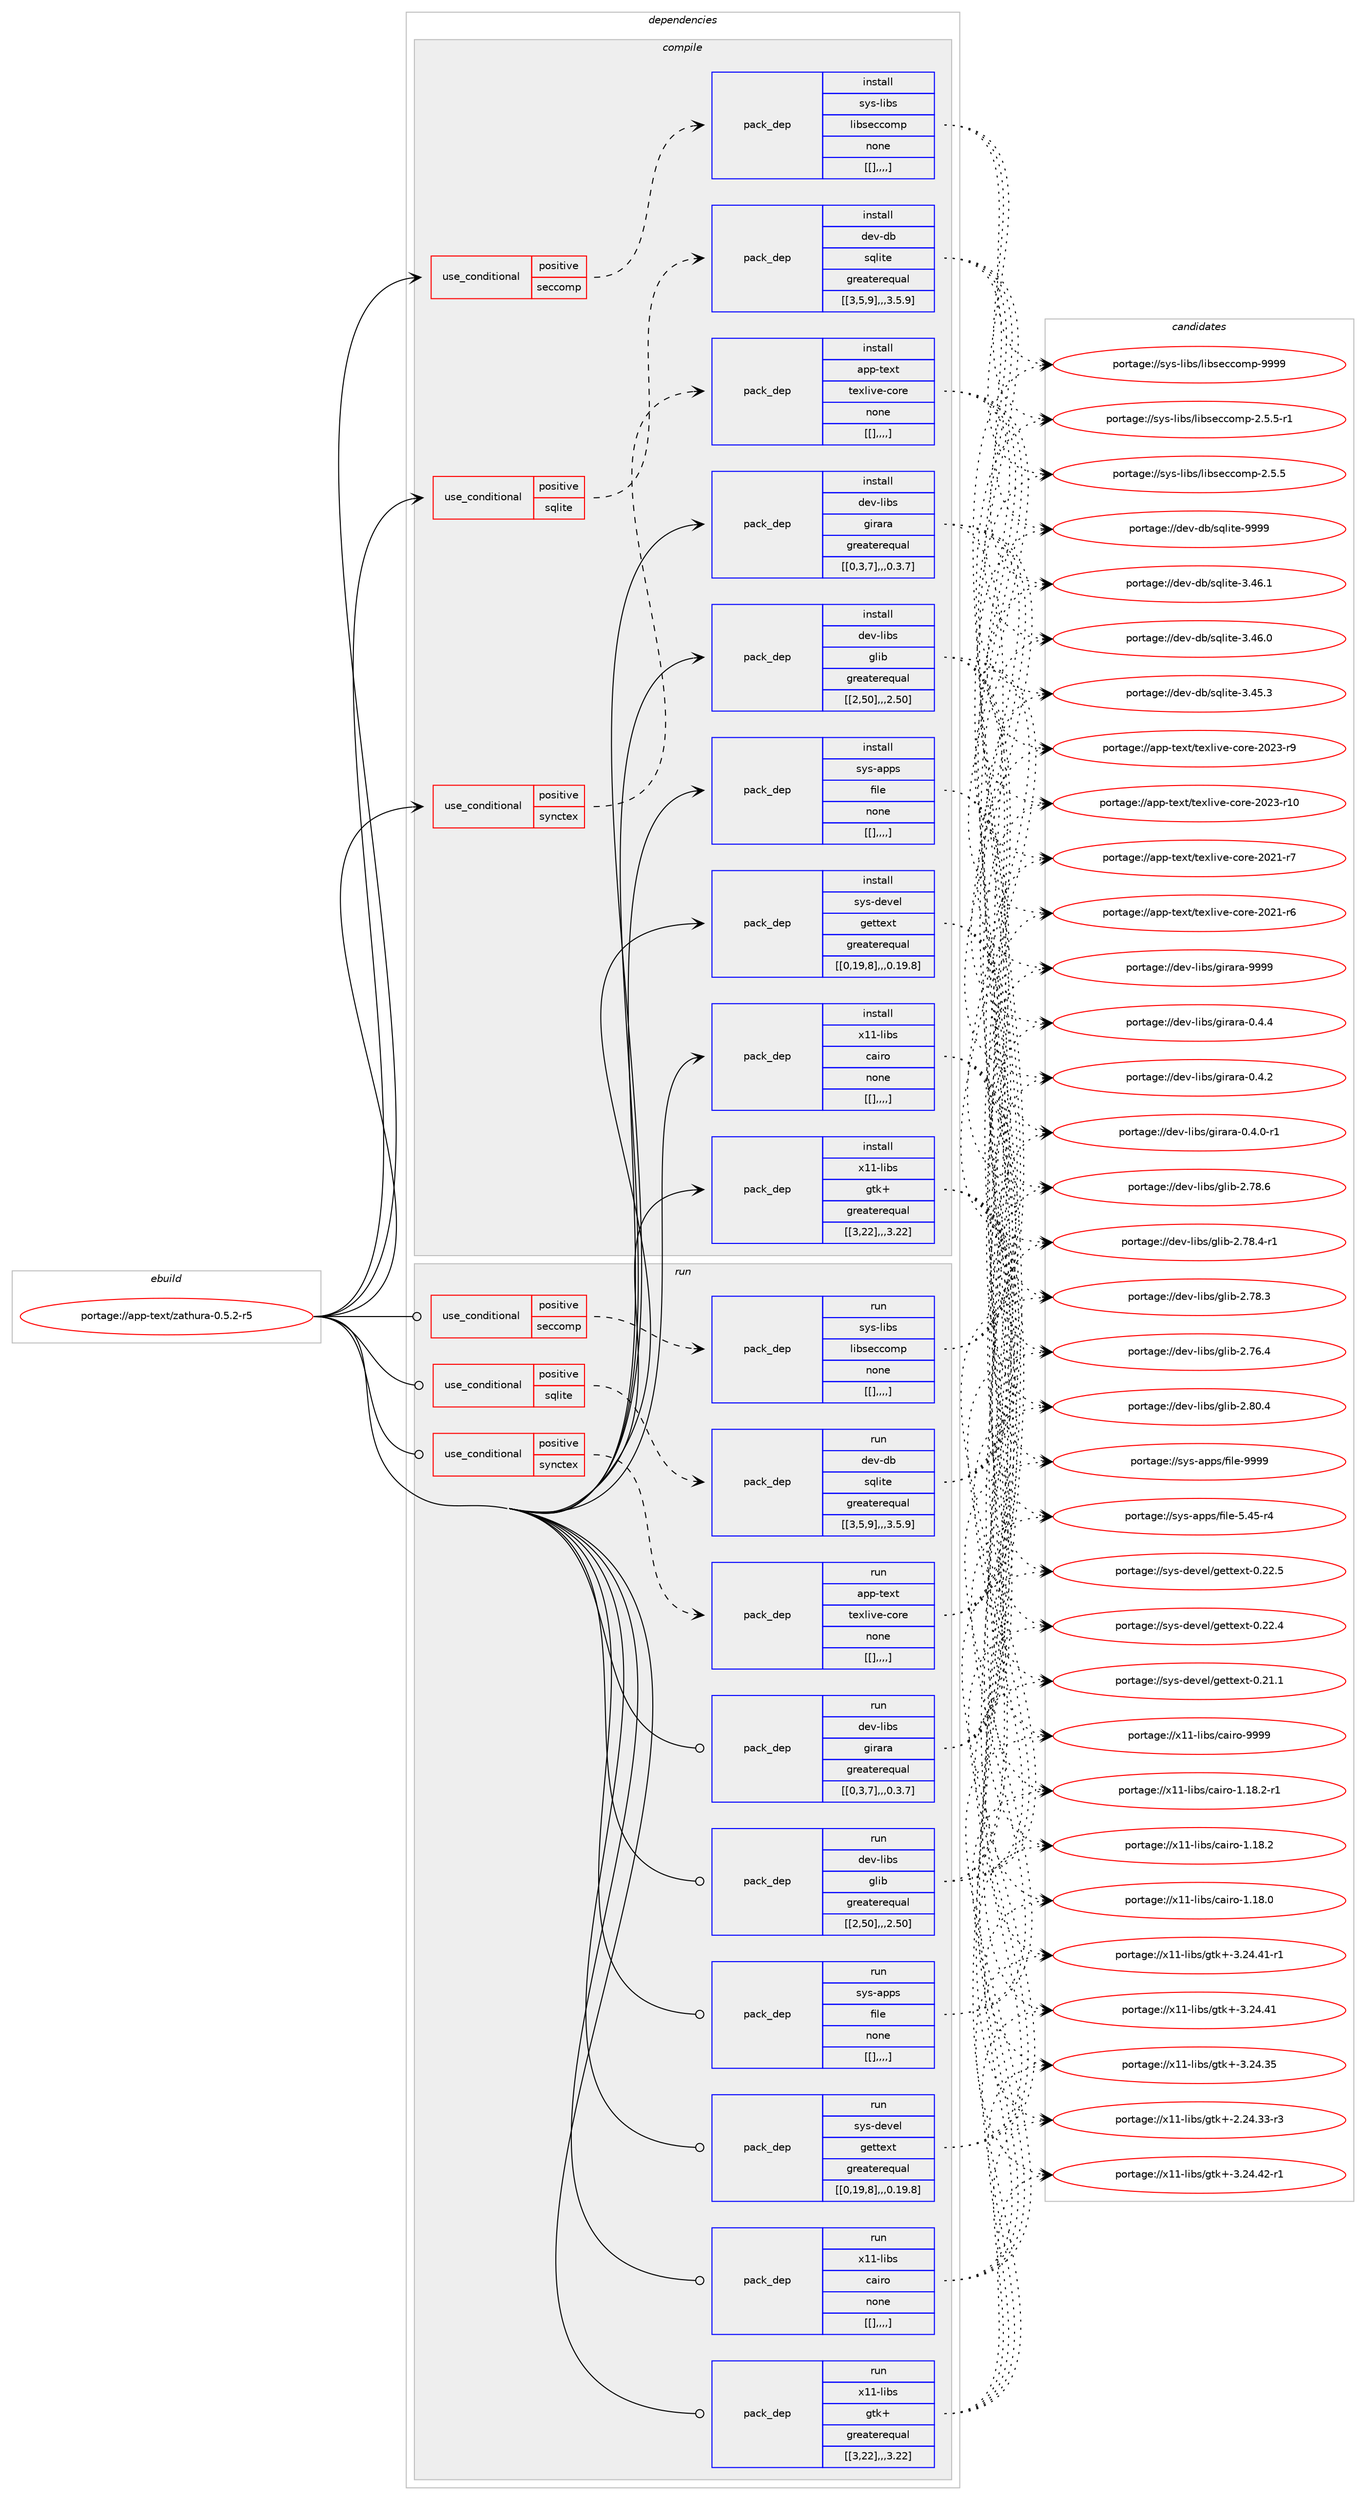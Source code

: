 digraph prolog {

# *************
# Graph options
# *************

newrank=true;
concentrate=true;
compound=true;
graph [rankdir=LR,fontname=Helvetica,fontsize=10,ranksep=1.5];#, ranksep=2.5, nodesep=0.2];
edge  [arrowhead=vee];
node  [fontname=Helvetica,fontsize=10];

# **********
# The ebuild
# **********

subgraph cluster_leftcol {
color=gray;
label=<<i>ebuild</i>>;
id [label="portage://app-text/zathura-0.5.2-r5", color=red, width=4, href="../app-text/zathura-0.5.2-r5.svg"];
}

# ****************
# The dependencies
# ****************

subgraph cluster_midcol {
color=gray;
label=<<i>dependencies</i>>;
subgraph cluster_compile {
fillcolor="#eeeeee";
style=filled;
label=<<i>compile</i>>;
subgraph cond16576 {
dependency60378 [label=<<TABLE BORDER="0" CELLBORDER="1" CELLSPACING="0" CELLPADDING="4"><TR><TD ROWSPAN="3" CELLPADDING="10">use_conditional</TD></TR><TR><TD>positive</TD></TR><TR><TD>seccomp</TD></TR></TABLE>>, shape=none, color=red];
subgraph pack43287 {
dependency60379 [label=<<TABLE BORDER="0" CELLBORDER="1" CELLSPACING="0" CELLPADDING="4" WIDTH="220"><TR><TD ROWSPAN="6" CELLPADDING="30">pack_dep</TD></TR><TR><TD WIDTH="110">install</TD></TR><TR><TD>sys-libs</TD></TR><TR><TD>libseccomp</TD></TR><TR><TD>none</TD></TR><TR><TD>[[],,,,]</TD></TR></TABLE>>, shape=none, color=blue];
}
dependency60378:e -> dependency60379:w [weight=20,style="dashed",arrowhead="vee"];
}
id:e -> dependency60378:w [weight=20,style="solid",arrowhead="vee"];
subgraph cond16577 {
dependency60380 [label=<<TABLE BORDER="0" CELLBORDER="1" CELLSPACING="0" CELLPADDING="4"><TR><TD ROWSPAN="3" CELLPADDING="10">use_conditional</TD></TR><TR><TD>positive</TD></TR><TR><TD>sqlite</TD></TR></TABLE>>, shape=none, color=red];
subgraph pack43288 {
dependency60381 [label=<<TABLE BORDER="0" CELLBORDER="1" CELLSPACING="0" CELLPADDING="4" WIDTH="220"><TR><TD ROWSPAN="6" CELLPADDING="30">pack_dep</TD></TR><TR><TD WIDTH="110">install</TD></TR><TR><TD>dev-db</TD></TR><TR><TD>sqlite</TD></TR><TR><TD>greaterequal</TD></TR><TR><TD>[[3,5,9],,,3.5.9]</TD></TR></TABLE>>, shape=none, color=blue];
}
dependency60380:e -> dependency60381:w [weight=20,style="dashed",arrowhead="vee"];
}
id:e -> dependency60380:w [weight=20,style="solid",arrowhead="vee"];
subgraph cond16578 {
dependency60382 [label=<<TABLE BORDER="0" CELLBORDER="1" CELLSPACING="0" CELLPADDING="4"><TR><TD ROWSPAN="3" CELLPADDING="10">use_conditional</TD></TR><TR><TD>positive</TD></TR><TR><TD>synctex</TD></TR></TABLE>>, shape=none, color=red];
subgraph pack43289 {
dependency60383 [label=<<TABLE BORDER="0" CELLBORDER="1" CELLSPACING="0" CELLPADDING="4" WIDTH="220"><TR><TD ROWSPAN="6" CELLPADDING="30">pack_dep</TD></TR><TR><TD WIDTH="110">install</TD></TR><TR><TD>app-text</TD></TR><TR><TD>texlive-core</TD></TR><TR><TD>none</TD></TR><TR><TD>[[],,,,]</TD></TR></TABLE>>, shape=none, color=blue];
}
dependency60382:e -> dependency60383:w [weight=20,style="dashed",arrowhead="vee"];
}
id:e -> dependency60382:w [weight=20,style="solid",arrowhead="vee"];
subgraph pack43290 {
dependency60384 [label=<<TABLE BORDER="0" CELLBORDER="1" CELLSPACING="0" CELLPADDING="4" WIDTH="220"><TR><TD ROWSPAN="6" CELLPADDING="30">pack_dep</TD></TR><TR><TD WIDTH="110">install</TD></TR><TR><TD>dev-libs</TD></TR><TR><TD>girara</TD></TR><TR><TD>greaterequal</TD></TR><TR><TD>[[0,3,7],,,0.3.7]</TD></TR></TABLE>>, shape=none, color=blue];
}
id:e -> dependency60384:w [weight=20,style="solid",arrowhead="vee"];
subgraph pack43291 {
dependency60385 [label=<<TABLE BORDER="0" CELLBORDER="1" CELLSPACING="0" CELLPADDING="4" WIDTH="220"><TR><TD ROWSPAN="6" CELLPADDING="30">pack_dep</TD></TR><TR><TD WIDTH="110">install</TD></TR><TR><TD>dev-libs</TD></TR><TR><TD>glib</TD></TR><TR><TD>greaterequal</TD></TR><TR><TD>[[2,50],,,2.50]</TD></TR></TABLE>>, shape=none, color=blue];
}
id:e -> dependency60385:w [weight=20,style="solid",arrowhead="vee"];
subgraph pack43292 {
dependency60386 [label=<<TABLE BORDER="0" CELLBORDER="1" CELLSPACING="0" CELLPADDING="4" WIDTH="220"><TR><TD ROWSPAN="6" CELLPADDING="30">pack_dep</TD></TR><TR><TD WIDTH="110">install</TD></TR><TR><TD>sys-apps</TD></TR><TR><TD>file</TD></TR><TR><TD>none</TD></TR><TR><TD>[[],,,,]</TD></TR></TABLE>>, shape=none, color=blue];
}
id:e -> dependency60386:w [weight=20,style="solid",arrowhead="vee"];
subgraph pack43293 {
dependency60387 [label=<<TABLE BORDER="0" CELLBORDER="1" CELLSPACING="0" CELLPADDING="4" WIDTH="220"><TR><TD ROWSPAN="6" CELLPADDING="30">pack_dep</TD></TR><TR><TD WIDTH="110">install</TD></TR><TR><TD>sys-devel</TD></TR><TR><TD>gettext</TD></TR><TR><TD>greaterequal</TD></TR><TR><TD>[[0,19,8],,,0.19.8]</TD></TR></TABLE>>, shape=none, color=blue];
}
id:e -> dependency60387:w [weight=20,style="solid",arrowhead="vee"];
subgraph pack43294 {
dependency60388 [label=<<TABLE BORDER="0" CELLBORDER="1" CELLSPACING="0" CELLPADDING="4" WIDTH="220"><TR><TD ROWSPAN="6" CELLPADDING="30">pack_dep</TD></TR><TR><TD WIDTH="110">install</TD></TR><TR><TD>x11-libs</TD></TR><TR><TD>cairo</TD></TR><TR><TD>none</TD></TR><TR><TD>[[],,,,]</TD></TR></TABLE>>, shape=none, color=blue];
}
id:e -> dependency60388:w [weight=20,style="solid",arrowhead="vee"];
subgraph pack43295 {
dependency60389 [label=<<TABLE BORDER="0" CELLBORDER="1" CELLSPACING="0" CELLPADDING="4" WIDTH="220"><TR><TD ROWSPAN="6" CELLPADDING="30">pack_dep</TD></TR><TR><TD WIDTH="110">install</TD></TR><TR><TD>x11-libs</TD></TR><TR><TD>gtk+</TD></TR><TR><TD>greaterequal</TD></TR><TR><TD>[[3,22],,,3.22]</TD></TR></TABLE>>, shape=none, color=blue];
}
id:e -> dependency60389:w [weight=20,style="solid",arrowhead="vee"];
}
subgraph cluster_compileandrun {
fillcolor="#eeeeee";
style=filled;
label=<<i>compile and run</i>>;
}
subgraph cluster_run {
fillcolor="#eeeeee";
style=filled;
label=<<i>run</i>>;
subgraph cond16579 {
dependency60390 [label=<<TABLE BORDER="0" CELLBORDER="1" CELLSPACING="0" CELLPADDING="4"><TR><TD ROWSPAN="3" CELLPADDING="10">use_conditional</TD></TR><TR><TD>positive</TD></TR><TR><TD>seccomp</TD></TR></TABLE>>, shape=none, color=red];
subgraph pack43296 {
dependency60391 [label=<<TABLE BORDER="0" CELLBORDER="1" CELLSPACING="0" CELLPADDING="4" WIDTH="220"><TR><TD ROWSPAN="6" CELLPADDING="30">pack_dep</TD></TR><TR><TD WIDTH="110">run</TD></TR><TR><TD>sys-libs</TD></TR><TR><TD>libseccomp</TD></TR><TR><TD>none</TD></TR><TR><TD>[[],,,,]</TD></TR></TABLE>>, shape=none, color=blue];
}
dependency60390:e -> dependency60391:w [weight=20,style="dashed",arrowhead="vee"];
}
id:e -> dependency60390:w [weight=20,style="solid",arrowhead="odot"];
subgraph cond16580 {
dependency60392 [label=<<TABLE BORDER="0" CELLBORDER="1" CELLSPACING="0" CELLPADDING="4"><TR><TD ROWSPAN="3" CELLPADDING="10">use_conditional</TD></TR><TR><TD>positive</TD></TR><TR><TD>sqlite</TD></TR></TABLE>>, shape=none, color=red];
subgraph pack43297 {
dependency60393 [label=<<TABLE BORDER="0" CELLBORDER="1" CELLSPACING="0" CELLPADDING="4" WIDTH="220"><TR><TD ROWSPAN="6" CELLPADDING="30">pack_dep</TD></TR><TR><TD WIDTH="110">run</TD></TR><TR><TD>dev-db</TD></TR><TR><TD>sqlite</TD></TR><TR><TD>greaterequal</TD></TR><TR><TD>[[3,5,9],,,3.5.9]</TD></TR></TABLE>>, shape=none, color=blue];
}
dependency60392:e -> dependency60393:w [weight=20,style="dashed",arrowhead="vee"];
}
id:e -> dependency60392:w [weight=20,style="solid",arrowhead="odot"];
subgraph cond16581 {
dependency60394 [label=<<TABLE BORDER="0" CELLBORDER="1" CELLSPACING="0" CELLPADDING="4"><TR><TD ROWSPAN="3" CELLPADDING="10">use_conditional</TD></TR><TR><TD>positive</TD></TR><TR><TD>synctex</TD></TR></TABLE>>, shape=none, color=red];
subgraph pack43298 {
dependency60395 [label=<<TABLE BORDER="0" CELLBORDER="1" CELLSPACING="0" CELLPADDING="4" WIDTH="220"><TR><TD ROWSPAN="6" CELLPADDING="30">pack_dep</TD></TR><TR><TD WIDTH="110">run</TD></TR><TR><TD>app-text</TD></TR><TR><TD>texlive-core</TD></TR><TR><TD>none</TD></TR><TR><TD>[[],,,,]</TD></TR></TABLE>>, shape=none, color=blue];
}
dependency60394:e -> dependency60395:w [weight=20,style="dashed",arrowhead="vee"];
}
id:e -> dependency60394:w [weight=20,style="solid",arrowhead="odot"];
subgraph pack43299 {
dependency60396 [label=<<TABLE BORDER="0" CELLBORDER="1" CELLSPACING="0" CELLPADDING="4" WIDTH="220"><TR><TD ROWSPAN="6" CELLPADDING="30">pack_dep</TD></TR><TR><TD WIDTH="110">run</TD></TR><TR><TD>dev-libs</TD></TR><TR><TD>girara</TD></TR><TR><TD>greaterequal</TD></TR><TR><TD>[[0,3,7],,,0.3.7]</TD></TR></TABLE>>, shape=none, color=blue];
}
id:e -> dependency60396:w [weight=20,style="solid",arrowhead="odot"];
subgraph pack43300 {
dependency60397 [label=<<TABLE BORDER="0" CELLBORDER="1" CELLSPACING="0" CELLPADDING="4" WIDTH="220"><TR><TD ROWSPAN="6" CELLPADDING="30">pack_dep</TD></TR><TR><TD WIDTH="110">run</TD></TR><TR><TD>dev-libs</TD></TR><TR><TD>glib</TD></TR><TR><TD>greaterequal</TD></TR><TR><TD>[[2,50],,,2.50]</TD></TR></TABLE>>, shape=none, color=blue];
}
id:e -> dependency60397:w [weight=20,style="solid",arrowhead="odot"];
subgraph pack43301 {
dependency60398 [label=<<TABLE BORDER="0" CELLBORDER="1" CELLSPACING="0" CELLPADDING="4" WIDTH="220"><TR><TD ROWSPAN="6" CELLPADDING="30">pack_dep</TD></TR><TR><TD WIDTH="110">run</TD></TR><TR><TD>sys-apps</TD></TR><TR><TD>file</TD></TR><TR><TD>none</TD></TR><TR><TD>[[],,,,]</TD></TR></TABLE>>, shape=none, color=blue];
}
id:e -> dependency60398:w [weight=20,style="solid",arrowhead="odot"];
subgraph pack43302 {
dependency60399 [label=<<TABLE BORDER="0" CELLBORDER="1" CELLSPACING="0" CELLPADDING="4" WIDTH="220"><TR><TD ROWSPAN="6" CELLPADDING="30">pack_dep</TD></TR><TR><TD WIDTH="110">run</TD></TR><TR><TD>sys-devel</TD></TR><TR><TD>gettext</TD></TR><TR><TD>greaterequal</TD></TR><TR><TD>[[0,19,8],,,0.19.8]</TD></TR></TABLE>>, shape=none, color=blue];
}
id:e -> dependency60399:w [weight=20,style="solid",arrowhead="odot"];
subgraph pack43303 {
dependency60400 [label=<<TABLE BORDER="0" CELLBORDER="1" CELLSPACING="0" CELLPADDING="4" WIDTH="220"><TR><TD ROWSPAN="6" CELLPADDING="30">pack_dep</TD></TR><TR><TD WIDTH="110">run</TD></TR><TR><TD>x11-libs</TD></TR><TR><TD>cairo</TD></TR><TR><TD>none</TD></TR><TR><TD>[[],,,,]</TD></TR></TABLE>>, shape=none, color=blue];
}
id:e -> dependency60400:w [weight=20,style="solid",arrowhead="odot"];
subgraph pack43304 {
dependency60401 [label=<<TABLE BORDER="0" CELLBORDER="1" CELLSPACING="0" CELLPADDING="4" WIDTH="220"><TR><TD ROWSPAN="6" CELLPADDING="30">pack_dep</TD></TR><TR><TD WIDTH="110">run</TD></TR><TR><TD>x11-libs</TD></TR><TR><TD>gtk+</TD></TR><TR><TD>greaterequal</TD></TR><TR><TD>[[3,22],,,3.22]</TD></TR></TABLE>>, shape=none, color=blue];
}
id:e -> dependency60401:w [weight=20,style="solid",arrowhead="odot"];
}
}

# **************
# The candidates
# **************

subgraph cluster_choices {
rank=same;
color=gray;
label=<<i>candidates</i>>;

subgraph choice43287 {
color=black;
nodesep=1;
choice1151211154510810598115471081059811510199991111091124557575757 [label="portage://sys-libs/libseccomp-9999", color=red, width=4,href="../sys-libs/libseccomp-9999.svg"];
choice1151211154510810598115471081059811510199991111091124550465346534511449 [label="portage://sys-libs/libseccomp-2.5.5-r1", color=red, width=4,href="../sys-libs/libseccomp-2.5.5-r1.svg"];
choice115121115451081059811547108105981151019999111109112455046534653 [label="portage://sys-libs/libseccomp-2.5.5", color=red, width=4,href="../sys-libs/libseccomp-2.5.5.svg"];
dependency60379:e -> choice1151211154510810598115471081059811510199991111091124557575757:w [style=dotted,weight="100"];
dependency60379:e -> choice1151211154510810598115471081059811510199991111091124550465346534511449:w [style=dotted,weight="100"];
dependency60379:e -> choice115121115451081059811547108105981151019999111109112455046534653:w [style=dotted,weight="100"];
}
subgraph choice43288 {
color=black;
nodesep=1;
choice1001011184510098471151131081051161014557575757 [label="portage://dev-db/sqlite-9999", color=red, width=4,href="../dev-db/sqlite-9999.svg"];
choice10010111845100984711511310810511610145514652544649 [label="portage://dev-db/sqlite-3.46.1", color=red, width=4,href="../dev-db/sqlite-3.46.1.svg"];
choice10010111845100984711511310810511610145514652544648 [label="portage://dev-db/sqlite-3.46.0", color=red, width=4,href="../dev-db/sqlite-3.46.0.svg"];
choice10010111845100984711511310810511610145514652534651 [label="portage://dev-db/sqlite-3.45.3", color=red, width=4,href="../dev-db/sqlite-3.45.3.svg"];
dependency60381:e -> choice1001011184510098471151131081051161014557575757:w [style=dotted,weight="100"];
dependency60381:e -> choice10010111845100984711511310810511610145514652544649:w [style=dotted,weight="100"];
dependency60381:e -> choice10010111845100984711511310810511610145514652544648:w [style=dotted,weight="100"];
dependency60381:e -> choice10010111845100984711511310810511610145514652534651:w [style=dotted,weight="100"];
}
subgraph choice43289 {
color=black;
nodesep=1;
choice971121124511610112011647116101120108105118101459911111410145504850514511457 [label="portage://app-text/texlive-core-2023-r9", color=red, width=4,href="../app-text/texlive-core-2023-r9.svg"];
choice97112112451161011201164711610112010810511810145991111141014550485051451144948 [label="portage://app-text/texlive-core-2023-r10", color=red, width=4,href="../app-text/texlive-core-2023-r10.svg"];
choice971121124511610112011647116101120108105118101459911111410145504850494511455 [label="portage://app-text/texlive-core-2021-r7", color=red, width=4,href="../app-text/texlive-core-2021-r7.svg"];
choice971121124511610112011647116101120108105118101459911111410145504850494511454 [label="portage://app-text/texlive-core-2021-r6", color=red, width=4,href="../app-text/texlive-core-2021-r6.svg"];
dependency60383:e -> choice971121124511610112011647116101120108105118101459911111410145504850514511457:w [style=dotted,weight="100"];
dependency60383:e -> choice97112112451161011201164711610112010810511810145991111141014550485051451144948:w [style=dotted,weight="100"];
dependency60383:e -> choice971121124511610112011647116101120108105118101459911111410145504850494511455:w [style=dotted,weight="100"];
dependency60383:e -> choice971121124511610112011647116101120108105118101459911111410145504850494511454:w [style=dotted,weight="100"];
}
subgraph choice43290 {
color=black;
nodesep=1;
choice10010111845108105981154710310511497114974557575757 [label="portage://dev-libs/girara-9999", color=red, width=4,href="../dev-libs/girara-9999.svg"];
choice1001011184510810598115471031051149711497454846524652 [label="portage://dev-libs/girara-0.4.4", color=red, width=4,href="../dev-libs/girara-0.4.4.svg"];
choice1001011184510810598115471031051149711497454846524650 [label="portage://dev-libs/girara-0.4.2", color=red, width=4,href="../dev-libs/girara-0.4.2.svg"];
choice10010111845108105981154710310511497114974548465246484511449 [label="portage://dev-libs/girara-0.4.0-r1", color=red, width=4,href="../dev-libs/girara-0.4.0-r1.svg"];
dependency60384:e -> choice10010111845108105981154710310511497114974557575757:w [style=dotted,weight="100"];
dependency60384:e -> choice1001011184510810598115471031051149711497454846524652:w [style=dotted,weight="100"];
dependency60384:e -> choice1001011184510810598115471031051149711497454846524650:w [style=dotted,weight="100"];
dependency60384:e -> choice10010111845108105981154710310511497114974548465246484511449:w [style=dotted,weight="100"];
}
subgraph choice43291 {
color=black;
nodesep=1;
choice1001011184510810598115471031081059845504656484652 [label="portage://dev-libs/glib-2.80.4", color=red, width=4,href="../dev-libs/glib-2.80.4.svg"];
choice1001011184510810598115471031081059845504655564654 [label="portage://dev-libs/glib-2.78.6", color=red, width=4,href="../dev-libs/glib-2.78.6.svg"];
choice10010111845108105981154710310810598455046555646524511449 [label="portage://dev-libs/glib-2.78.4-r1", color=red, width=4,href="../dev-libs/glib-2.78.4-r1.svg"];
choice1001011184510810598115471031081059845504655564651 [label="portage://dev-libs/glib-2.78.3", color=red, width=4,href="../dev-libs/glib-2.78.3.svg"];
choice1001011184510810598115471031081059845504655544652 [label="portage://dev-libs/glib-2.76.4", color=red, width=4,href="../dev-libs/glib-2.76.4.svg"];
dependency60385:e -> choice1001011184510810598115471031081059845504656484652:w [style=dotted,weight="100"];
dependency60385:e -> choice1001011184510810598115471031081059845504655564654:w [style=dotted,weight="100"];
dependency60385:e -> choice10010111845108105981154710310810598455046555646524511449:w [style=dotted,weight="100"];
dependency60385:e -> choice1001011184510810598115471031081059845504655564651:w [style=dotted,weight="100"];
dependency60385:e -> choice1001011184510810598115471031081059845504655544652:w [style=dotted,weight="100"];
}
subgraph choice43292 {
color=black;
nodesep=1;
choice1151211154597112112115471021051081014557575757 [label="portage://sys-apps/file-9999", color=red, width=4,href="../sys-apps/file-9999.svg"];
choice11512111545971121121154710210510810145534652534511452 [label="portage://sys-apps/file-5.45-r4", color=red, width=4,href="../sys-apps/file-5.45-r4.svg"];
dependency60386:e -> choice1151211154597112112115471021051081014557575757:w [style=dotted,weight="100"];
dependency60386:e -> choice11512111545971121121154710210510810145534652534511452:w [style=dotted,weight="100"];
}
subgraph choice43293 {
color=black;
nodesep=1;
choice115121115451001011181011084710310111611610112011645484650504653 [label="portage://sys-devel/gettext-0.22.5", color=red, width=4,href="../sys-devel/gettext-0.22.5.svg"];
choice115121115451001011181011084710310111611610112011645484650504652 [label="portage://sys-devel/gettext-0.22.4", color=red, width=4,href="../sys-devel/gettext-0.22.4.svg"];
choice115121115451001011181011084710310111611610112011645484650494649 [label="portage://sys-devel/gettext-0.21.1", color=red, width=4,href="../sys-devel/gettext-0.21.1.svg"];
dependency60387:e -> choice115121115451001011181011084710310111611610112011645484650504653:w [style=dotted,weight="100"];
dependency60387:e -> choice115121115451001011181011084710310111611610112011645484650504652:w [style=dotted,weight="100"];
dependency60387:e -> choice115121115451001011181011084710310111611610112011645484650494649:w [style=dotted,weight="100"];
}
subgraph choice43294 {
color=black;
nodesep=1;
choice120494945108105981154799971051141114557575757 [label="portage://x11-libs/cairo-9999", color=red, width=4,href="../x11-libs/cairo-9999.svg"];
choice12049494510810598115479997105114111454946495646504511449 [label="portage://x11-libs/cairo-1.18.2-r1", color=red, width=4,href="../x11-libs/cairo-1.18.2-r1.svg"];
choice1204949451081059811547999710511411145494649564650 [label="portage://x11-libs/cairo-1.18.2", color=red, width=4,href="../x11-libs/cairo-1.18.2.svg"];
choice1204949451081059811547999710511411145494649564648 [label="portage://x11-libs/cairo-1.18.0", color=red, width=4,href="../x11-libs/cairo-1.18.0.svg"];
dependency60388:e -> choice120494945108105981154799971051141114557575757:w [style=dotted,weight="100"];
dependency60388:e -> choice12049494510810598115479997105114111454946495646504511449:w [style=dotted,weight="100"];
dependency60388:e -> choice1204949451081059811547999710511411145494649564650:w [style=dotted,weight="100"];
dependency60388:e -> choice1204949451081059811547999710511411145494649564648:w [style=dotted,weight="100"];
}
subgraph choice43295 {
color=black;
nodesep=1;
choice12049494510810598115471031161074345514650524652504511449 [label="portage://x11-libs/gtk+-3.24.42-r1", color=red, width=4,href="../x11-libs/gtk+-3.24.42-r1.svg"];
choice12049494510810598115471031161074345514650524652494511449 [label="portage://x11-libs/gtk+-3.24.41-r1", color=red, width=4,href="../x11-libs/gtk+-3.24.41-r1.svg"];
choice1204949451081059811547103116107434551465052465249 [label="portage://x11-libs/gtk+-3.24.41", color=red, width=4,href="../x11-libs/gtk+-3.24.41.svg"];
choice1204949451081059811547103116107434551465052465153 [label="portage://x11-libs/gtk+-3.24.35", color=red, width=4,href="../x11-libs/gtk+-3.24.35.svg"];
choice12049494510810598115471031161074345504650524651514511451 [label="portage://x11-libs/gtk+-2.24.33-r3", color=red, width=4,href="../x11-libs/gtk+-2.24.33-r3.svg"];
dependency60389:e -> choice12049494510810598115471031161074345514650524652504511449:w [style=dotted,weight="100"];
dependency60389:e -> choice12049494510810598115471031161074345514650524652494511449:w [style=dotted,weight="100"];
dependency60389:e -> choice1204949451081059811547103116107434551465052465249:w [style=dotted,weight="100"];
dependency60389:e -> choice1204949451081059811547103116107434551465052465153:w [style=dotted,weight="100"];
dependency60389:e -> choice12049494510810598115471031161074345504650524651514511451:w [style=dotted,weight="100"];
}
subgraph choice43296 {
color=black;
nodesep=1;
choice1151211154510810598115471081059811510199991111091124557575757 [label="portage://sys-libs/libseccomp-9999", color=red, width=4,href="../sys-libs/libseccomp-9999.svg"];
choice1151211154510810598115471081059811510199991111091124550465346534511449 [label="portage://sys-libs/libseccomp-2.5.5-r1", color=red, width=4,href="../sys-libs/libseccomp-2.5.5-r1.svg"];
choice115121115451081059811547108105981151019999111109112455046534653 [label="portage://sys-libs/libseccomp-2.5.5", color=red, width=4,href="../sys-libs/libseccomp-2.5.5.svg"];
dependency60391:e -> choice1151211154510810598115471081059811510199991111091124557575757:w [style=dotted,weight="100"];
dependency60391:e -> choice1151211154510810598115471081059811510199991111091124550465346534511449:w [style=dotted,weight="100"];
dependency60391:e -> choice115121115451081059811547108105981151019999111109112455046534653:w [style=dotted,weight="100"];
}
subgraph choice43297 {
color=black;
nodesep=1;
choice1001011184510098471151131081051161014557575757 [label="portage://dev-db/sqlite-9999", color=red, width=4,href="../dev-db/sqlite-9999.svg"];
choice10010111845100984711511310810511610145514652544649 [label="portage://dev-db/sqlite-3.46.1", color=red, width=4,href="../dev-db/sqlite-3.46.1.svg"];
choice10010111845100984711511310810511610145514652544648 [label="portage://dev-db/sqlite-3.46.0", color=red, width=4,href="../dev-db/sqlite-3.46.0.svg"];
choice10010111845100984711511310810511610145514652534651 [label="portage://dev-db/sqlite-3.45.3", color=red, width=4,href="../dev-db/sqlite-3.45.3.svg"];
dependency60393:e -> choice1001011184510098471151131081051161014557575757:w [style=dotted,weight="100"];
dependency60393:e -> choice10010111845100984711511310810511610145514652544649:w [style=dotted,weight="100"];
dependency60393:e -> choice10010111845100984711511310810511610145514652544648:w [style=dotted,weight="100"];
dependency60393:e -> choice10010111845100984711511310810511610145514652534651:w [style=dotted,weight="100"];
}
subgraph choice43298 {
color=black;
nodesep=1;
choice971121124511610112011647116101120108105118101459911111410145504850514511457 [label="portage://app-text/texlive-core-2023-r9", color=red, width=4,href="../app-text/texlive-core-2023-r9.svg"];
choice97112112451161011201164711610112010810511810145991111141014550485051451144948 [label="portage://app-text/texlive-core-2023-r10", color=red, width=4,href="../app-text/texlive-core-2023-r10.svg"];
choice971121124511610112011647116101120108105118101459911111410145504850494511455 [label="portage://app-text/texlive-core-2021-r7", color=red, width=4,href="../app-text/texlive-core-2021-r7.svg"];
choice971121124511610112011647116101120108105118101459911111410145504850494511454 [label="portage://app-text/texlive-core-2021-r6", color=red, width=4,href="../app-text/texlive-core-2021-r6.svg"];
dependency60395:e -> choice971121124511610112011647116101120108105118101459911111410145504850514511457:w [style=dotted,weight="100"];
dependency60395:e -> choice97112112451161011201164711610112010810511810145991111141014550485051451144948:w [style=dotted,weight="100"];
dependency60395:e -> choice971121124511610112011647116101120108105118101459911111410145504850494511455:w [style=dotted,weight="100"];
dependency60395:e -> choice971121124511610112011647116101120108105118101459911111410145504850494511454:w [style=dotted,weight="100"];
}
subgraph choice43299 {
color=black;
nodesep=1;
choice10010111845108105981154710310511497114974557575757 [label="portage://dev-libs/girara-9999", color=red, width=4,href="../dev-libs/girara-9999.svg"];
choice1001011184510810598115471031051149711497454846524652 [label="portage://dev-libs/girara-0.4.4", color=red, width=4,href="../dev-libs/girara-0.4.4.svg"];
choice1001011184510810598115471031051149711497454846524650 [label="portage://dev-libs/girara-0.4.2", color=red, width=4,href="../dev-libs/girara-0.4.2.svg"];
choice10010111845108105981154710310511497114974548465246484511449 [label="portage://dev-libs/girara-0.4.0-r1", color=red, width=4,href="../dev-libs/girara-0.4.0-r1.svg"];
dependency60396:e -> choice10010111845108105981154710310511497114974557575757:w [style=dotted,weight="100"];
dependency60396:e -> choice1001011184510810598115471031051149711497454846524652:w [style=dotted,weight="100"];
dependency60396:e -> choice1001011184510810598115471031051149711497454846524650:w [style=dotted,weight="100"];
dependency60396:e -> choice10010111845108105981154710310511497114974548465246484511449:w [style=dotted,weight="100"];
}
subgraph choice43300 {
color=black;
nodesep=1;
choice1001011184510810598115471031081059845504656484652 [label="portage://dev-libs/glib-2.80.4", color=red, width=4,href="../dev-libs/glib-2.80.4.svg"];
choice1001011184510810598115471031081059845504655564654 [label="portage://dev-libs/glib-2.78.6", color=red, width=4,href="../dev-libs/glib-2.78.6.svg"];
choice10010111845108105981154710310810598455046555646524511449 [label="portage://dev-libs/glib-2.78.4-r1", color=red, width=4,href="../dev-libs/glib-2.78.4-r1.svg"];
choice1001011184510810598115471031081059845504655564651 [label="portage://dev-libs/glib-2.78.3", color=red, width=4,href="../dev-libs/glib-2.78.3.svg"];
choice1001011184510810598115471031081059845504655544652 [label="portage://dev-libs/glib-2.76.4", color=red, width=4,href="../dev-libs/glib-2.76.4.svg"];
dependency60397:e -> choice1001011184510810598115471031081059845504656484652:w [style=dotted,weight="100"];
dependency60397:e -> choice1001011184510810598115471031081059845504655564654:w [style=dotted,weight="100"];
dependency60397:e -> choice10010111845108105981154710310810598455046555646524511449:w [style=dotted,weight="100"];
dependency60397:e -> choice1001011184510810598115471031081059845504655564651:w [style=dotted,weight="100"];
dependency60397:e -> choice1001011184510810598115471031081059845504655544652:w [style=dotted,weight="100"];
}
subgraph choice43301 {
color=black;
nodesep=1;
choice1151211154597112112115471021051081014557575757 [label="portage://sys-apps/file-9999", color=red, width=4,href="../sys-apps/file-9999.svg"];
choice11512111545971121121154710210510810145534652534511452 [label="portage://sys-apps/file-5.45-r4", color=red, width=4,href="../sys-apps/file-5.45-r4.svg"];
dependency60398:e -> choice1151211154597112112115471021051081014557575757:w [style=dotted,weight="100"];
dependency60398:e -> choice11512111545971121121154710210510810145534652534511452:w [style=dotted,weight="100"];
}
subgraph choice43302 {
color=black;
nodesep=1;
choice115121115451001011181011084710310111611610112011645484650504653 [label="portage://sys-devel/gettext-0.22.5", color=red, width=4,href="../sys-devel/gettext-0.22.5.svg"];
choice115121115451001011181011084710310111611610112011645484650504652 [label="portage://sys-devel/gettext-0.22.4", color=red, width=4,href="../sys-devel/gettext-0.22.4.svg"];
choice115121115451001011181011084710310111611610112011645484650494649 [label="portage://sys-devel/gettext-0.21.1", color=red, width=4,href="../sys-devel/gettext-0.21.1.svg"];
dependency60399:e -> choice115121115451001011181011084710310111611610112011645484650504653:w [style=dotted,weight="100"];
dependency60399:e -> choice115121115451001011181011084710310111611610112011645484650504652:w [style=dotted,weight="100"];
dependency60399:e -> choice115121115451001011181011084710310111611610112011645484650494649:w [style=dotted,weight="100"];
}
subgraph choice43303 {
color=black;
nodesep=1;
choice120494945108105981154799971051141114557575757 [label="portage://x11-libs/cairo-9999", color=red, width=4,href="../x11-libs/cairo-9999.svg"];
choice12049494510810598115479997105114111454946495646504511449 [label="portage://x11-libs/cairo-1.18.2-r1", color=red, width=4,href="../x11-libs/cairo-1.18.2-r1.svg"];
choice1204949451081059811547999710511411145494649564650 [label="portage://x11-libs/cairo-1.18.2", color=red, width=4,href="../x11-libs/cairo-1.18.2.svg"];
choice1204949451081059811547999710511411145494649564648 [label="portage://x11-libs/cairo-1.18.0", color=red, width=4,href="../x11-libs/cairo-1.18.0.svg"];
dependency60400:e -> choice120494945108105981154799971051141114557575757:w [style=dotted,weight="100"];
dependency60400:e -> choice12049494510810598115479997105114111454946495646504511449:w [style=dotted,weight="100"];
dependency60400:e -> choice1204949451081059811547999710511411145494649564650:w [style=dotted,weight="100"];
dependency60400:e -> choice1204949451081059811547999710511411145494649564648:w [style=dotted,weight="100"];
}
subgraph choice43304 {
color=black;
nodesep=1;
choice12049494510810598115471031161074345514650524652504511449 [label="portage://x11-libs/gtk+-3.24.42-r1", color=red, width=4,href="../x11-libs/gtk+-3.24.42-r1.svg"];
choice12049494510810598115471031161074345514650524652494511449 [label="portage://x11-libs/gtk+-3.24.41-r1", color=red, width=4,href="../x11-libs/gtk+-3.24.41-r1.svg"];
choice1204949451081059811547103116107434551465052465249 [label="portage://x11-libs/gtk+-3.24.41", color=red, width=4,href="../x11-libs/gtk+-3.24.41.svg"];
choice1204949451081059811547103116107434551465052465153 [label="portage://x11-libs/gtk+-3.24.35", color=red, width=4,href="../x11-libs/gtk+-3.24.35.svg"];
choice12049494510810598115471031161074345504650524651514511451 [label="portage://x11-libs/gtk+-2.24.33-r3", color=red, width=4,href="../x11-libs/gtk+-2.24.33-r3.svg"];
dependency60401:e -> choice12049494510810598115471031161074345514650524652504511449:w [style=dotted,weight="100"];
dependency60401:e -> choice12049494510810598115471031161074345514650524652494511449:w [style=dotted,weight="100"];
dependency60401:e -> choice1204949451081059811547103116107434551465052465249:w [style=dotted,weight="100"];
dependency60401:e -> choice1204949451081059811547103116107434551465052465153:w [style=dotted,weight="100"];
dependency60401:e -> choice12049494510810598115471031161074345504650524651514511451:w [style=dotted,weight="100"];
}
}

}
